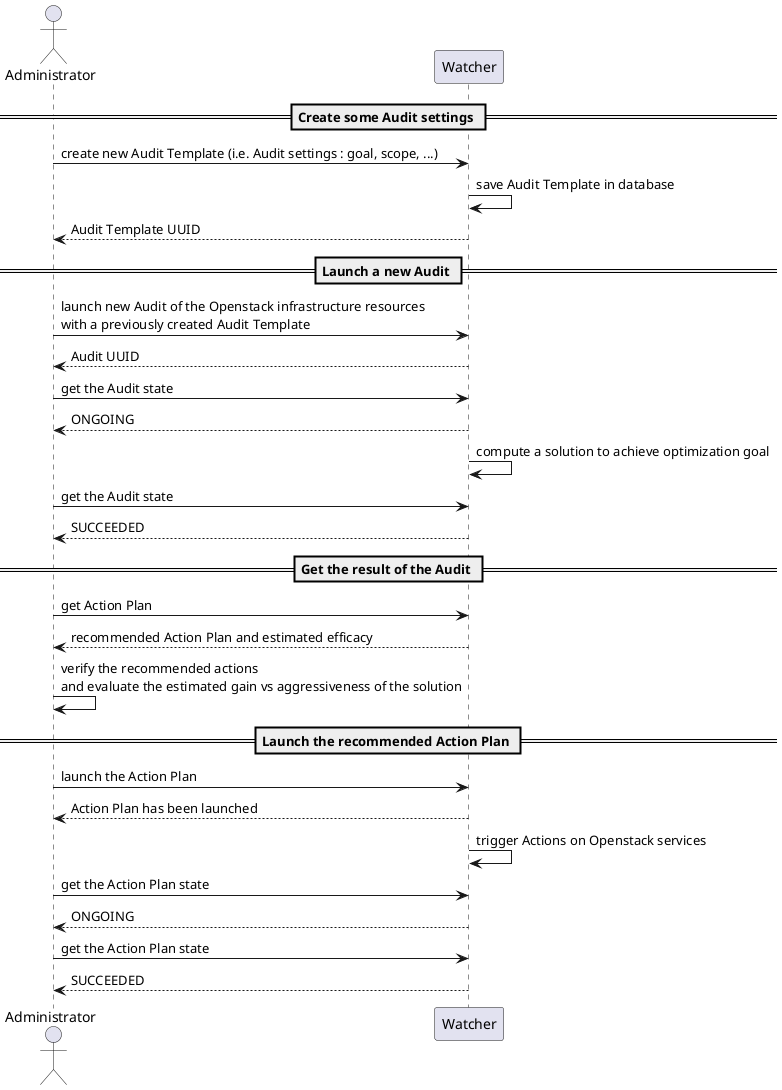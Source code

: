 @startuml example

actor Administrator

== Create some Audit settings ==

Administrator -> Watcher : create new Audit Template (i.e. Audit settings : goal, scope, ...)
Watcher -> Watcher : save Audit Template in database
Administrator <-- Watcher : Audit Template UUID

== Launch a new Audit ==

Administrator -> Watcher : launch new Audit of the Openstack infrastructure resources\nwith a previously created Audit Template
Administrator <-- Watcher : Audit UUID
Administrator -> Watcher : get the Audit state
Administrator <-- Watcher : ONGOING
Watcher -> Watcher : compute a solution to achieve optimization goal
Administrator -> Watcher : get the Audit state
Administrator <-- Watcher : SUCCEEDED

== Get the result of the Audit ==

Administrator -> Watcher : get Action Plan
Administrator <-- Watcher : recommended Action Plan and estimated efficacy
Administrator -> Administrator : verify the recommended actions\nand evaluate the estimated gain vs aggressiveness of the solution

== Launch the recommended Action Plan ==

Administrator -> Watcher : launch the Action Plan
Administrator <-- Watcher : Action Plan has been launched
Watcher -> Watcher : trigger Actions on Openstack services
Administrator -> Watcher : get the Action Plan state
Administrator <-- Watcher : ONGOING
Administrator -> Watcher : get the Action Plan state
Administrator <-- Watcher : SUCCEEDED

@enduml